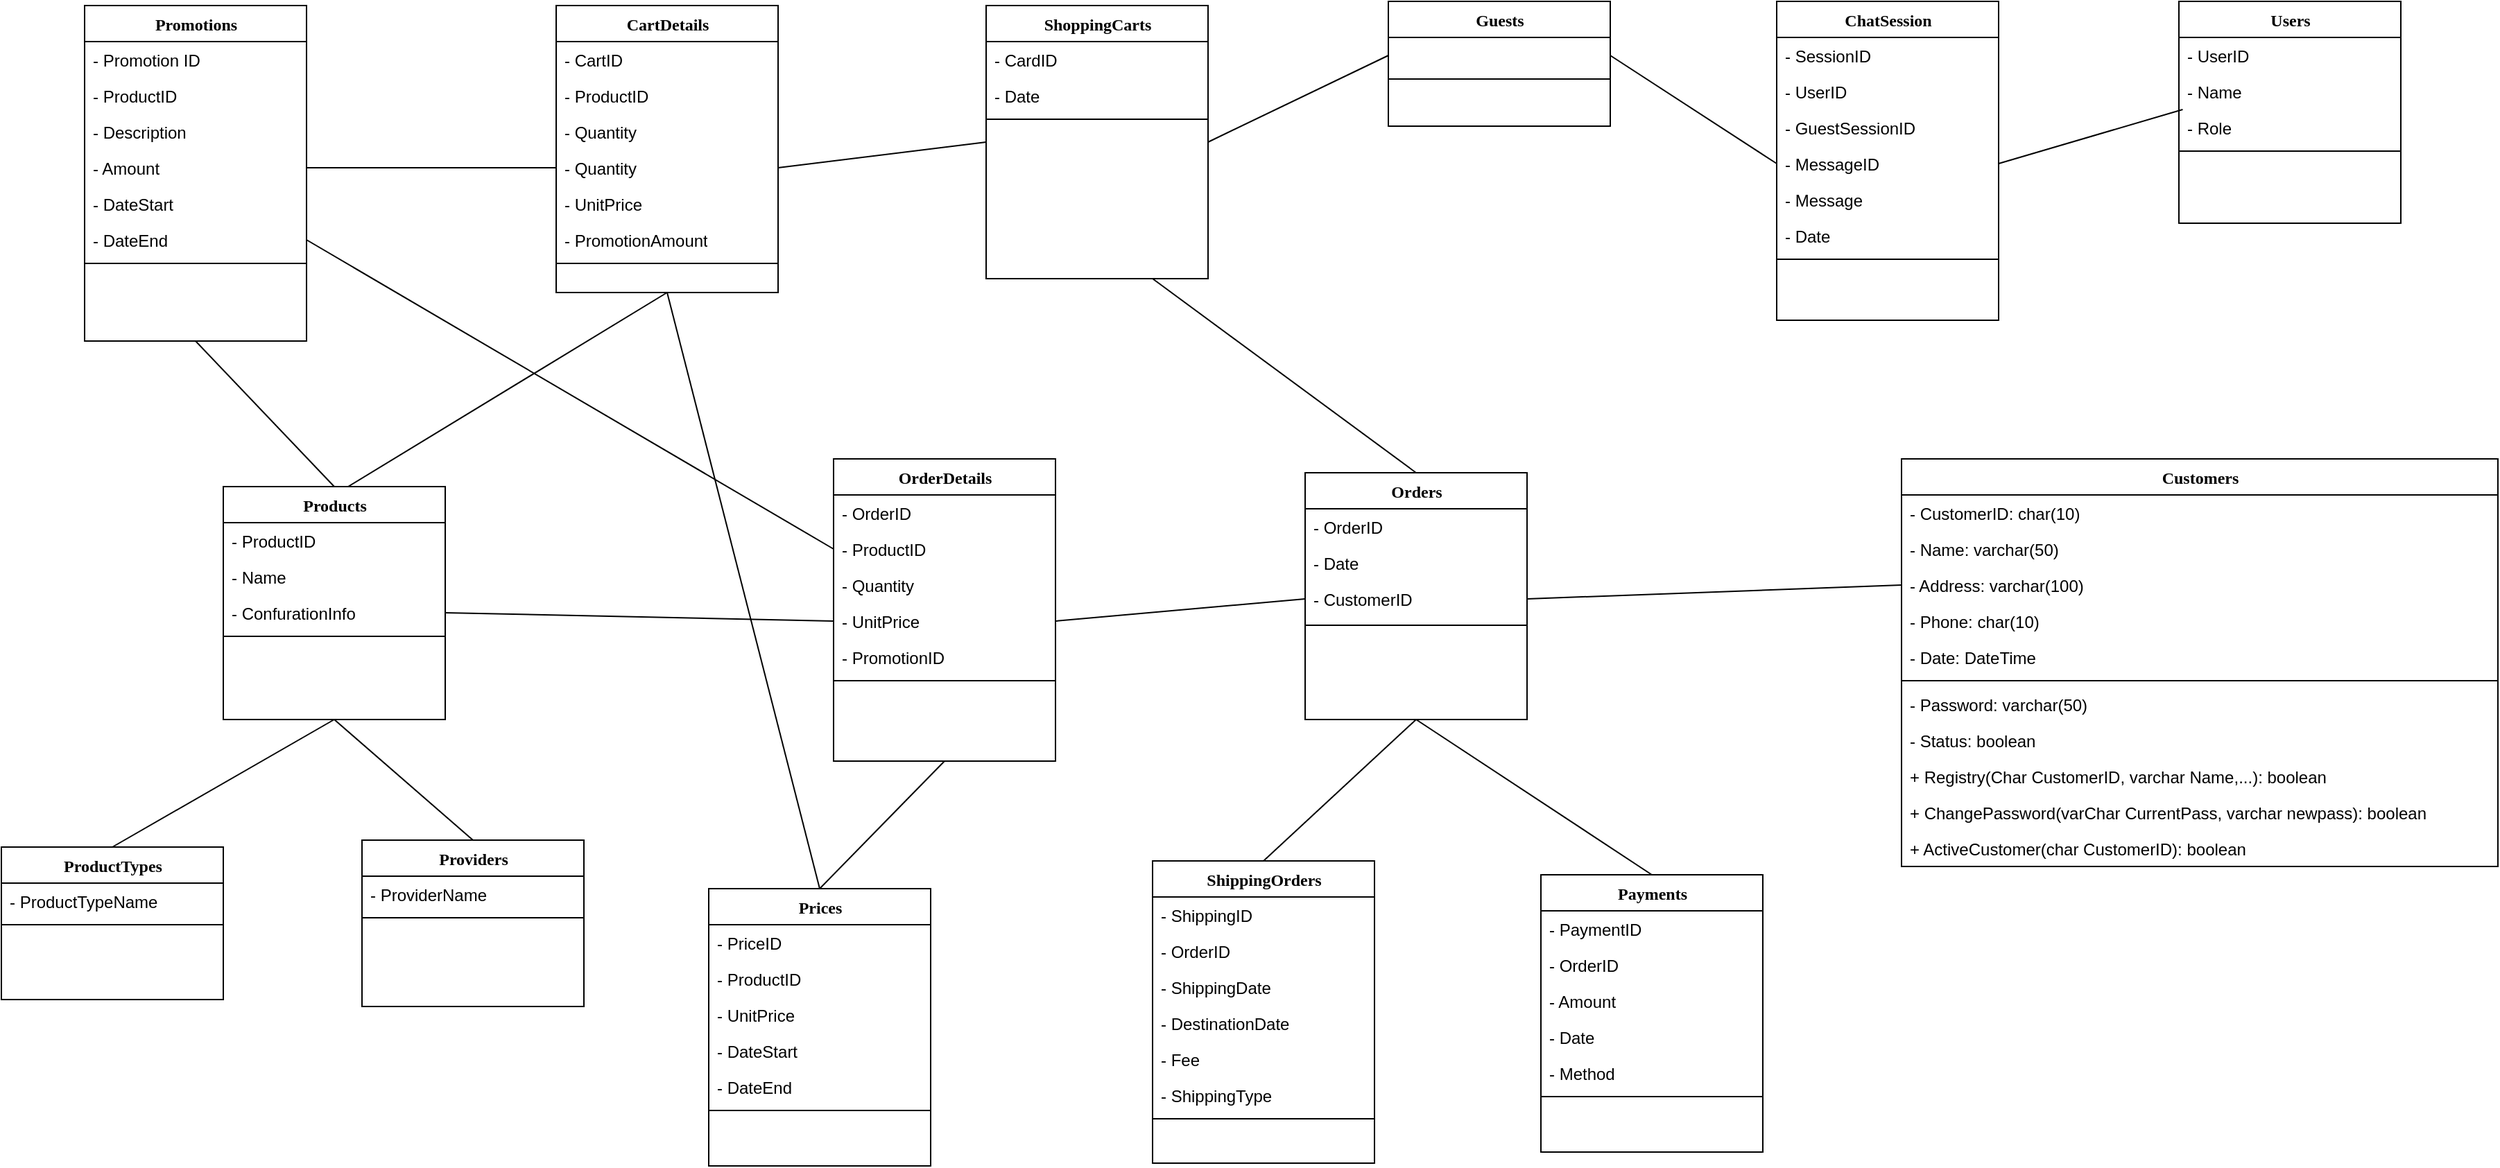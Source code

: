 <mxfile version="15.8.6" type="device"><diagram name="Page-1" id="9f46799a-70d6-7492-0946-bef42562c5a5"><mxGraphModel dx="2595" dy="1218" grid="1" gridSize="10" guides="1" tooltips="1" connect="1" arrows="1" fold="1" page="1" pageScale="1" pageWidth="1100" pageHeight="850" background="none" math="0" shadow="0"><root><mxCell id="0"/><mxCell id="1" parent="0"/><mxCell id="GFkQcQq0SU6Ks2hT2PwJ-66" style="edgeStyle=none;rounded=0;orthogonalLoop=1;jettySize=auto;html=1;exitX=0.5;exitY=1;exitDx=0;exitDy=0;entryX=0.5;entryY=0;entryDx=0;entryDy=0;endArrow=none;endFill=0;" edge="1" parent="1" source="78961159f06e98e8-17" target="78961159f06e98e8-56"><mxGeometry relative="1" as="geometry"/></mxCell><mxCell id="78961159f06e98e8-17" value="Promotions" style="swimlane;html=1;fontStyle=1;align=center;verticalAlign=top;childLayout=stackLayout;horizontal=1;startSize=26;horizontalStack=0;resizeParent=1;resizeLast=0;collapsible=1;marginBottom=0;swimlaneFillColor=#ffffff;rounded=0;shadow=0;comic=0;labelBackgroundColor=none;strokeWidth=1;fillColor=none;fontFamily=Verdana;fontSize=12" parent="1" vertex="1"><mxGeometry x="260" y="3" width="160" height="242" as="geometry"/></mxCell><mxCell id="78961159f06e98e8-21" value="- Promotion ID" style="text;html=1;strokeColor=none;fillColor=none;align=left;verticalAlign=top;spacingLeft=4;spacingRight=4;whiteSpace=wrap;overflow=hidden;rotatable=0;points=[[0,0.5],[1,0.5]];portConstraint=eastwest;" parent="78961159f06e98e8-17" vertex="1"><mxGeometry y="26" width="160" height="26" as="geometry"/></mxCell><mxCell id="78961159f06e98e8-23" value="- ProductID" style="text;html=1;strokeColor=none;fillColor=none;align=left;verticalAlign=top;spacingLeft=4;spacingRight=4;whiteSpace=wrap;overflow=hidden;rotatable=0;points=[[0,0.5],[1,0.5]];portConstraint=eastwest;" parent="78961159f06e98e8-17" vertex="1"><mxGeometry y="52" width="160" height="26" as="geometry"/></mxCell><mxCell id="78961159f06e98e8-25" value="- Description" style="text;html=1;strokeColor=none;fillColor=none;align=left;verticalAlign=top;spacingLeft=4;spacingRight=4;whiteSpace=wrap;overflow=hidden;rotatable=0;points=[[0,0.5],[1,0.5]];portConstraint=eastwest;" parent="78961159f06e98e8-17" vertex="1"><mxGeometry y="78" width="160" height="26" as="geometry"/></mxCell><mxCell id="78961159f06e98e8-26" value="- Amount" style="text;html=1;strokeColor=none;fillColor=none;align=left;verticalAlign=top;spacingLeft=4;spacingRight=4;whiteSpace=wrap;overflow=hidden;rotatable=0;points=[[0,0.5],[1,0.5]];portConstraint=eastwest;" parent="78961159f06e98e8-17" vertex="1"><mxGeometry y="104" width="160" height="26" as="geometry"/></mxCell><mxCell id="78961159f06e98e8-24" value="- DateStart" style="text;html=1;strokeColor=none;fillColor=none;align=left;verticalAlign=top;spacingLeft=4;spacingRight=4;whiteSpace=wrap;overflow=hidden;rotatable=0;points=[[0,0.5],[1,0.5]];portConstraint=eastwest;" parent="78961159f06e98e8-17" vertex="1"><mxGeometry y="130" width="160" height="26" as="geometry"/></mxCell><mxCell id="GFkQcQq0SU6Ks2hT2PwJ-1" value="- DateEnd" style="text;html=1;strokeColor=none;fillColor=none;align=left;verticalAlign=top;spacingLeft=4;spacingRight=4;whiteSpace=wrap;overflow=hidden;rotatable=0;points=[[0,0.5],[1,0.5]];portConstraint=eastwest;" vertex="1" parent="78961159f06e98e8-17"><mxGeometry y="156" width="160" height="26" as="geometry"/></mxCell><mxCell id="78961159f06e98e8-19" value="" style="line;html=1;strokeWidth=1;fillColor=none;align=left;verticalAlign=middle;spacingTop=-1;spacingLeft=3;spacingRight=3;rotatable=0;labelPosition=right;points=[];portConstraint=eastwest;" parent="78961159f06e98e8-17" vertex="1"><mxGeometry y="182" width="160" height="8" as="geometry"/></mxCell><mxCell id="GFkQcQq0SU6Ks2hT2PwJ-67" style="edgeStyle=none;rounded=0;orthogonalLoop=1;jettySize=auto;html=1;exitX=0.5;exitY=1;exitDx=0;exitDy=0;endArrow=none;endFill=0;" edge="1" parent="1" source="78961159f06e98e8-30"><mxGeometry relative="1" as="geometry"><mxPoint x="450" y="350" as="targetPoint"/></mxGeometry></mxCell><mxCell id="GFkQcQq0SU6Ks2hT2PwJ-76" style="edgeStyle=none;rounded=0;orthogonalLoop=1;jettySize=auto;html=1;exitX=0.5;exitY=1;exitDx=0;exitDy=0;endArrow=none;endFill=0;" edge="1" parent="1" source="78961159f06e98e8-30"><mxGeometry relative="1" as="geometry"><mxPoint x="790" y="640" as="targetPoint"/></mxGeometry></mxCell><mxCell id="78961159f06e98e8-30" value="CartDetails" style="swimlane;html=1;fontStyle=1;align=center;verticalAlign=top;childLayout=stackLayout;horizontal=1;startSize=26;horizontalStack=0;resizeParent=1;resizeLast=0;collapsible=1;marginBottom=0;swimlaneFillColor=#ffffff;rounded=0;shadow=0;comic=0;labelBackgroundColor=none;strokeWidth=1;fillColor=none;fontFamily=Verdana;fontSize=12" parent="1" vertex="1"><mxGeometry x="600" y="3" width="160" height="207" as="geometry"><mxRectangle x="430" y="83" width="100" height="26" as="alternateBounds"/></mxGeometry></mxCell><mxCell id="78961159f06e98e8-31" value="- CartID" style="text;html=1;strokeColor=none;fillColor=none;align=left;verticalAlign=top;spacingLeft=4;spacingRight=4;whiteSpace=wrap;overflow=hidden;rotatable=0;points=[[0,0.5],[1,0.5]];portConstraint=eastwest;" parent="78961159f06e98e8-30" vertex="1"><mxGeometry y="26" width="160" height="26" as="geometry"/></mxCell><mxCell id="78961159f06e98e8-32" value="- ProductID" style="text;html=1;strokeColor=none;fillColor=none;align=left;verticalAlign=top;spacingLeft=4;spacingRight=4;whiteSpace=wrap;overflow=hidden;rotatable=0;points=[[0,0.5],[1,0.5]];portConstraint=eastwest;" parent="78961159f06e98e8-30" vertex="1"><mxGeometry y="52" width="160" height="26" as="geometry"/></mxCell><mxCell id="78961159f06e98e8-33" value="- Quantity" style="text;html=1;strokeColor=none;fillColor=none;align=left;verticalAlign=top;spacingLeft=4;spacingRight=4;whiteSpace=wrap;overflow=hidden;rotatable=0;points=[[0,0.5],[1,0.5]];portConstraint=eastwest;" parent="78961159f06e98e8-30" vertex="1"><mxGeometry y="78" width="160" height="26" as="geometry"/></mxCell><mxCell id="GFkQcQq0SU6Ks2hT2PwJ-58" value="- Quantity" style="text;html=1;strokeColor=none;fillColor=none;align=left;verticalAlign=top;spacingLeft=4;spacingRight=4;whiteSpace=wrap;overflow=hidden;rotatable=0;points=[[0,0.5],[1,0.5]];portConstraint=eastwest;" vertex="1" parent="78961159f06e98e8-30"><mxGeometry y="104" width="160" height="26" as="geometry"/></mxCell><mxCell id="78961159f06e98e8-34" value="- UnitPrice" style="text;html=1;strokeColor=none;fillColor=none;align=left;verticalAlign=top;spacingLeft=4;spacingRight=4;whiteSpace=wrap;overflow=hidden;rotatable=0;points=[[0,0.5],[1,0.5]];portConstraint=eastwest;" parent="78961159f06e98e8-30" vertex="1"><mxGeometry y="130" width="160" height="26" as="geometry"/></mxCell><mxCell id="78961159f06e98e8-36" value="- PromotionAmount" style="text;html=1;strokeColor=none;fillColor=none;align=left;verticalAlign=top;spacingLeft=4;spacingRight=4;whiteSpace=wrap;overflow=hidden;rotatable=0;points=[[0,0.5],[1,0.5]];portConstraint=eastwest;" parent="78961159f06e98e8-30" vertex="1"><mxGeometry y="156" width="160" height="26" as="geometry"/></mxCell><mxCell id="78961159f06e98e8-38" value="" style="line;html=1;strokeWidth=1;fillColor=none;align=left;verticalAlign=middle;spacingTop=-1;spacingLeft=3;spacingRight=3;rotatable=0;labelPosition=right;points=[];portConstraint=eastwest;" parent="78961159f06e98e8-30" vertex="1"><mxGeometry y="182" width="160" height="8" as="geometry"/></mxCell><mxCell id="GFkQcQq0SU6Ks2hT2PwJ-63" style="edgeStyle=none;rounded=0;orthogonalLoop=1;jettySize=auto;html=1;exitX=1;exitY=0.5;exitDx=0;exitDy=0;entryX=0;entryY=0.5;entryDx=0;entryDy=0;endArrow=none;endFill=0;" edge="1" parent="1" source="78961159f06e98e8-43" target="GFkQcQq0SU6Ks2hT2PwJ-3"><mxGeometry relative="1" as="geometry"/></mxCell><mxCell id="GFkQcQq0SU6Ks2hT2PwJ-78" style="edgeStyle=none;rounded=0;orthogonalLoop=1;jettySize=auto;html=1;exitX=0.75;exitY=1;exitDx=0;exitDy=0;entryX=0.5;entryY=0;entryDx=0;entryDy=0;endArrow=none;endFill=0;" edge="1" parent="1" source="78961159f06e98e8-43" target="78961159f06e98e8-82"><mxGeometry relative="1" as="geometry"/></mxCell><mxCell id="78961159f06e98e8-43" value="ShoppingCarts" style="swimlane;html=1;fontStyle=1;align=center;verticalAlign=top;childLayout=stackLayout;horizontal=1;startSize=26;horizontalStack=0;resizeParent=1;resizeLast=0;collapsible=1;marginBottom=0;swimlaneFillColor=#ffffff;rounded=0;shadow=0;comic=0;labelBackgroundColor=none;strokeWidth=1;fillColor=none;fontFamily=Verdana;fontSize=12" parent="1" vertex="1"><mxGeometry x="910" y="3" width="160" height="197" as="geometry"/></mxCell><mxCell id="78961159f06e98e8-44" value="- CardID" style="text;html=1;strokeColor=none;fillColor=none;align=left;verticalAlign=top;spacingLeft=4;spacingRight=4;whiteSpace=wrap;overflow=hidden;rotatable=0;points=[[0,0.5],[1,0.5]];portConstraint=eastwest;" parent="78961159f06e98e8-43" vertex="1"><mxGeometry y="26" width="160" height="26" as="geometry"/></mxCell><mxCell id="78961159f06e98e8-45" value="- Date" style="text;html=1;strokeColor=none;fillColor=none;align=left;verticalAlign=top;spacingLeft=4;spacingRight=4;whiteSpace=wrap;overflow=hidden;rotatable=0;points=[[0,0.5],[1,0.5]];portConstraint=eastwest;" parent="78961159f06e98e8-43" vertex="1"><mxGeometry y="52" width="160" height="26" as="geometry"/></mxCell><mxCell id="78961159f06e98e8-51" value="" style="line;html=1;strokeWidth=1;fillColor=none;align=left;verticalAlign=middle;spacingTop=-1;spacingLeft=3;spacingRight=3;rotatable=0;labelPosition=right;points=[];portConstraint=eastwest;" parent="78961159f06e98e8-43" vertex="1"><mxGeometry y="78" width="160" height="8" as="geometry"/></mxCell><mxCell id="GFkQcQq0SU6Ks2hT2PwJ-68" style="edgeStyle=none;rounded=0;orthogonalLoop=1;jettySize=auto;html=1;exitX=0.5;exitY=1;exitDx=0;exitDy=0;entryX=0.5;entryY=0;entryDx=0;entryDy=0;endArrow=none;endFill=0;" edge="1" parent="1" source="78961159f06e98e8-56" target="GFkQcQq0SU6Ks2hT2PwJ-31"><mxGeometry relative="1" as="geometry"/></mxCell><mxCell id="GFkQcQq0SU6Ks2hT2PwJ-69" style="edgeStyle=none;rounded=0;orthogonalLoop=1;jettySize=auto;html=1;exitX=0.5;exitY=1;exitDx=0;exitDy=0;entryX=0.5;entryY=0;entryDx=0;entryDy=0;endArrow=none;endFill=0;" edge="1" parent="1" source="78961159f06e98e8-56" target="GFkQcQq0SU6Ks2hT2PwJ-26"><mxGeometry relative="1" as="geometry"/></mxCell><mxCell id="78961159f06e98e8-56" value="Products" style="swimlane;html=1;fontStyle=1;align=center;verticalAlign=top;childLayout=stackLayout;horizontal=1;startSize=26;horizontalStack=0;resizeParent=1;resizeLast=0;collapsible=1;marginBottom=0;swimlaneFillColor=#ffffff;rounded=0;shadow=0;comic=0;labelBackgroundColor=none;strokeWidth=1;fillColor=none;fontFamily=Verdana;fontSize=12" parent="1" vertex="1"><mxGeometry x="360" y="350" width="160" height="168" as="geometry"/></mxCell><mxCell id="78961159f06e98e8-57" value="- ProductID" style="text;html=1;strokeColor=none;fillColor=none;align=left;verticalAlign=top;spacingLeft=4;spacingRight=4;whiteSpace=wrap;overflow=hidden;rotatable=0;points=[[0,0.5],[1,0.5]];portConstraint=eastwest;" parent="78961159f06e98e8-56" vertex="1"><mxGeometry y="26" width="160" height="26" as="geometry"/></mxCell><mxCell id="78961159f06e98e8-58" value="- Name" style="text;html=1;strokeColor=none;fillColor=none;align=left;verticalAlign=top;spacingLeft=4;spacingRight=4;whiteSpace=wrap;overflow=hidden;rotatable=0;points=[[0,0.5],[1,0.5]];portConstraint=eastwest;" parent="78961159f06e98e8-56" vertex="1"><mxGeometry y="52" width="160" height="26" as="geometry"/></mxCell><mxCell id="78961159f06e98e8-59" value="- ConfurationInfo" style="text;html=1;strokeColor=none;fillColor=none;align=left;verticalAlign=top;spacingLeft=4;spacingRight=4;whiteSpace=wrap;overflow=hidden;rotatable=0;points=[[0,0.5],[1,0.5]];portConstraint=eastwest;" parent="78961159f06e98e8-56" vertex="1"><mxGeometry y="78" width="160" height="26" as="geometry"/></mxCell><mxCell id="78961159f06e98e8-64" value="" style="line;html=1;strokeWidth=1;fillColor=none;align=left;verticalAlign=middle;spacingTop=-1;spacingLeft=3;spacingRight=3;rotatable=0;labelPosition=right;points=[];portConstraint=eastwest;" parent="78961159f06e98e8-56" vertex="1"><mxGeometry y="104" width="160" height="8" as="geometry"/></mxCell><mxCell id="GFkQcQq0SU6Ks2hT2PwJ-75" style="edgeStyle=none;rounded=0;orthogonalLoop=1;jettySize=auto;html=1;exitX=0.5;exitY=1;exitDx=0;exitDy=0;entryX=0.5;entryY=0;entryDx=0;entryDy=0;endArrow=none;endFill=0;" edge="1" parent="1" source="78961159f06e98e8-69" target="GFkQcQq0SU6Ks2hT2PwJ-36"><mxGeometry relative="1" as="geometry"/></mxCell><mxCell id="78961159f06e98e8-69" value="OrderDetails" style="swimlane;html=1;fontStyle=1;align=center;verticalAlign=top;childLayout=stackLayout;horizontal=1;startSize=26;horizontalStack=0;resizeParent=1;resizeLast=0;collapsible=1;marginBottom=0;swimlaneFillColor=#ffffff;rounded=0;shadow=0;comic=0;labelBackgroundColor=none;strokeWidth=1;fillColor=none;fontFamily=Verdana;fontSize=12" parent="1" vertex="1"><mxGeometry x="800" y="330" width="160" height="218" as="geometry"/></mxCell><mxCell id="78961159f06e98e8-70" value="- OrderID" style="text;html=1;strokeColor=none;fillColor=none;align=left;verticalAlign=top;spacingLeft=4;spacingRight=4;whiteSpace=wrap;overflow=hidden;rotatable=0;points=[[0,0.5],[1,0.5]];portConstraint=eastwest;" parent="78961159f06e98e8-69" vertex="1"><mxGeometry y="26" width="160" height="26" as="geometry"/></mxCell><mxCell id="78961159f06e98e8-71" value="- ProductID" style="text;html=1;strokeColor=none;fillColor=none;align=left;verticalAlign=top;spacingLeft=4;spacingRight=4;whiteSpace=wrap;overflow=hidden;rotatable=0;points=[[0,0.5],[1,0.5]];portConstraint=eastwest;" parent="78961159f06e98e8-69" vertex="1"><mxGeometry y="52" width="160" height="26" as="geometry"/></mxCell><mxCell id="78961159f06e98e8-72" value="- Quantity" style="text;html=1;strokeColor=none;fillColor=none;align=left;verticalAlign=top;spacingLeft=4;spacingRight=4;whiteSpace=wrap;overflow=hidden;rotatable=0;points=[[0,0.5],[1,0.5]];portConstraint=eastwest;" parent="78961159f06e98e8-69" vertex="1"><mxGeometry y="78" width="160" height="26" as="geometry"/></mxCell><mxCell id="78961159f06e98e8-74" value="- UnitPrice" style="text;html=1;strokeColor=none;fillColor=none;align=left;verticalAlign=top;spacingLeft=4;spacingRight=4;whiteSpace=wrap;overflow=hidden;rotatable=0;points=[[0,0.5],[1,0.5]];portConstraint=eastwest;" parent="78961159f06e98e8-69" vertex="1"><mxGeometry y="104" width="160" height="26" as="geometry"/></mxCell><mxCell id="78961159f06e98e8-75" value="- PromotionID" style="text;html=1;strokeColor=none;fillColor=none;align=left;verticalAlign=top;spacingLeft=4;spacingRight=4;whiteSpace=wrap;overflow=hidden;rotatable=0;points=[[0,0.5],[1,0.5]];portConstraint=eastwest;" parent="78961159f06e98e8-69" vertex="1"><mxGeometry y="130" width="160" height="26" as="geometry"/></mxCell><mxCell id="78961159f06e98e8-77" value="" style="line;html=1;strokeWidth=1;fillColor=none;align=left;verticalAlign=middle;spacingTop=-1;spacingLeft=3;spacingRight=3;rotatable=0;labelPosition=right;points=[];portConstraint=eastwest;" parent="78961159f06e98e8-69" vertex="1"><mxGeometry y="156" width="160" height="8" as="geometry"/></mxCell><mxCell id="GFkQcQq0SU6Ks2hT2PwJ-73" style="edgeStyle=none;rounded=0;orthogonalLoop=1;jettySize=auto;html=1;exitX=0.5;exitY=1;exitDx=0;exitDy=0;entryX=0.5;entryY=0;entryDx=0;entryDy=0;endArrow=none;endFill=0;" edge="1" parent="1" source="78961159f06e98e8-82" target="GFkQcQq0SU6Ks2hT2PwJ-43"><mxGeometry relative="1" as="geometry"/></mxCell><mxCell id="GFkQcQq0SU6Ks2hT2PwJ-74" style="edgeStyle=none;rounded=0;orthogonalLoop=1;jettySize=auto;html=1;exitX=0.5;exitY=1;exitDx=0;exitDy=0;entryX=0.5;entryY=0;entryDx=0;entryDy=0;endArrow=none;endFill=0;" edge="1" parent="1" source="78961159f06e98e8-82" target="GFkQcQq0SU6Ks2hT2PwJ-50"><mxGeometry relative="1" as="geometry"/></mxCell><mxCell id="78961159f06e98e8-82" value="Orders" style="swimlane;html=1;fontStyle=1;align=center;verticalAlign=top;childLayout=stackLayout;horizontal=1;startSize=26;horizontalStack=0;resizeParent=1;resizeLast=0;collapsible=1;marginBottom=0;swimlaneFillColor=#ffffff;rounded=0;shadow=0;comic=0;labelBackgroundColor=none;strokeWidth=1;fillColor=none;fontFamily=Verdana;fontSize=12" parent="1" vertex="1"><mxGeometry x="1140" y="340" width="160" height="178" as="geometry"/></mxCell><mxCell id="78961159f06e98e8-83" value="- OrderID" style="text;html=1;strokeColor=none;fillColor=none;align=left;verticalAlign=top;spacingLeft=4;spacingRight=4;whiteSpace=wrap;overflow=hidden;rotatable=0;points=[[0,0.5],[1,0.5]];portConstraint=eastwest;" parent="78961159f06e98e8-82" vertex="1"><mxGeometry y="26" width="160" height="26" as="geometry"/></mxCell><mxCell id="78961159f06e98e8-88" value="- Date" style="text;html=1;strokeColor=none;fillColor=none;align=left;verticalAlign=top;spacingLeft=4;spacingRight=4;whiteSpace=wrap;overflow=hidden;rotatable=0;points=[[0,0.5],[1,0.5]];portConstraint=eastwest;" parent="78961159f06e98e8-82" vertex="1"><mxGeometry y="52" width="160" height="26" as="geometry"/></mxCell><mxCell id="78961159f06e98e8-89" value="- CustomerID" style="text;html=1;strokeColor=none;fillColor=none;align=left;verticalAlign=top;spacingLeft=4;spacingRight=4;whiteSpace=wrap;overflow=hidden;rotatable=0;points=[[0,0.5],[1,0.5]];portConstraint=eastwest;" parent="78961159f06e98e8-82" vertex="1"><mxGeometry y="78" width="160" height="26" as="geometry"/></mxCell><mxCell id="78961159f06e98e8-90" value="" style="line;html=1;strokeWidth=1;fillColor=none;align=left;verticalAlign=middle;spacingTop=-1;spacingLeft=3;spacingRight=3;rotatable=0;labelPosition=right;points=[];portConstraint=eastwest;" parent="78961159f06e98e8-82" vertex="1"><mxGeometry y="104" width="160" height="12" as="geometry"/></mxCell><mxCell id="78961159f06e98e8-95" value="Customers" style="swimlane;html=1;fontStyle=1;align=center;verticalAlign=top;childLayout=stackLayout;horizontal=1;startSize=26;horizontalStack=0;resizeParent=1;resizeLast=0;collapsible=1;marginBottom=0;swimlaneFillColor=#ffffff;rounded=0;shadow=0;comic=0;labelBackgroundColor=none;strokeWidth=1;fillColor=none;fontFamily=Verdana;fontSize=12" parent="1" vertex="1"><mxGeometry x="1570" y="330" width="430" height="294" as="geometry"/></mxCell><mxCell id="78961159f06e98e8-96" value="- CustomerID: char(10)" style="text;html=1;strokeColor=none;fillColor=none;align=left;verticalAlign=top;spacingLeft=4;spacingRight=4;whiteSpace=wrap;overflow=hidden;rotatable=0;points=[[0,0.5],[1,0.5]];portConstraint=eastwest;" parent="78961159f06e98e8-95" vertex="1"><mxGeometry y="26" width="430" height="26" as="geometry"/></mxCell><mxCell id="78961159f06e98e8-97" value="- Name: varchar(50)" style="text;html=1;strokeColor=none;fillColor=none;align=left;verticalAlign=top;spacingLeft=4;spacingRight=4;whiteSpace=wrap;overflow=hidden;rotatable=0;points=[[0,0.5],[1,0.5]];portConstraint=eastwest;" parent="78961159f06e98e8-95" vertex="1"><mxGeometry y="52" width="430" height="26" as="geometry"/></mxCell><mxCell id="78961159f06e98e8-98" value="- Address: varchar(100)" style="text;html=1;strokeColor=none;fillColor=none;align=left;verticalAlign=top;spacingLeft=4;spacingRight=4;whiteSpace=wrap;overflow=hidden;rotatable=0;points=[[0,0.5],[1,0.5]];portConstraint=eastwest;" parent="78961159f06e98e8-95" vertex="1"><mxGeometry y="78" width="430" height="26" as="geometry"/></mxCell><mxCell id="78961159f06e98e8-102" value="- Phone: char(10)" style="text;html=1;strokeColor=none;fillColor=none;align=left;verticalAlign=top;spacingLeft=4;spacingRight=4;whiteSpace=wrap;overflow=hidden;rotatable=0;points=[[0,0.5],[1,0.5]];portConstraint=eastwest;" parent="78961159f06e98e8-95" vertex="1"><mxGeometry y="104" width="430" height="26" as="geometry"/></mxCell><mxCell id="GFkQcQq0SU6Ks2hT2PwJ-25" value="- Date: DateTime" style="text;html=1;strokeColor=none;fillColor=none;align=left;verticalAlign=top;spacingLeft=4;spacingRight=4;whiteSpace=wrap;overflow=hidden;rotatable=0;points=[[0,0.5],[1,0.5]];portConstraint=eastwest;" vertex="1" parent="78961159f06e98e8-95"><mxGeometry y="130" width="430" height="26" as="geometry"/></mxCell><mxCell id="78961159f06e98e8-103" value="" style="line;html=1;strokeWidth=1;fillColor=none;align=left;verticalAlign=middle;spacingTop=-1;spacingLeft=3;spacingRight=3;rotatable=0;labelPosition=right;points=[];portConstraint=eastwest;" parent="78961159f06e98e8-95" vertex="1"><mxGeometry y="156" width="430" height="8" as="geometry"/></mxCell><mxCell id="GFkQcQq0SU6Ks2hT2PwJ-82" value="- Password: varchar(50)" style="text;html=1;strokeColor=none;fillColor=none;align=left;verticalAlign=top;spacingLeft=4;spacingRight=4;whiteSpace=wrap;overflow=hidden;rotatable=0;points=[[0,0.5],[1,0.5]];portConstraint=eastwest;" vertex="1" parent="78961159f06e98e8-95"><mxGeometry y="164" width="430" height="26" as="geometry"/></mxCell><mxCell id="GFkQcQq0SU6Ks2hT2PwJ-83" value="- Status: boolean" style="text;html=1;strokeColor=none;fillColor=none;align=left;verticalAlign=top;spacingLeft=4;spacingRight=4;whiteSpace=wrap;overflow=hidden;rotatable=0;points=[[0,0.5],[1,0.5]];portConstraint=eastwest;" vertex="1" parent="78961159f06e98e8-95"><mxGeometry y="190" width="430" height="26" as="geometry"/></mxCell><mxCell id="GFkQcQq0SU6Ks2hT2PwJ-79" value="+ Registry(Char CustomerID, varchar Name,...): boolean" style="text;html=1;strokeColor=none;fillColor=none;align=left;verticalAlign=top;spacingLeft=4;spacingRight=4;whiteSpace=wrap;overflow=hidden;rotatable=0;points=[[0,0.5],[1,0.5]];portConstraint=eastwest;" vertex="1" parent="78961159f06e98e8-95"><mxGeometry y="216" width="430" height="26" as="geometry"/></mxCell><mxCell id="GFkQcQq0SU6Ks2hT2PwJ-80" value="+ ChangePassword(varChar CurrentPass, varchar newpass): boolean" style="text;html=1;strokeColor=none;fillColor=none;align=left;verticalAlign=top;spacingLeft=4;spacingRight=4;whiteSpace=wrap;overflow=hidden;rotatable=0;points=[[0,0.5],[1,0.5]];portConstraint=eastwest;" vertex="1" parent="78961159f06e98e8-95"><mxGeometry y="242" width="430" height="26" as="geometry"/></mxCell><mxCell id="GFkQcQq0SU6Ks2hT2PwJ-81" value="+ ActiveCustomer(char CustomerID): boolean" style="text;html=1;strokeColor=none;fillColor=none;align=left;verticalAlign=top;spacingLeft=4;spacingRight=4;whiteSpace=wrap;overflow=hidden;rotatable=0;points=[[0,0.5],[1,0.5]];portConstraint=eastwest;" vertex="1" parent="78961159f06e98e8-95"><mxGeometry y="268" width="430" height="26" as="geometry"/></mxCell><mxCell id="GFkQcQq0SU6Ks2hT2PwJ-2" value="Guests" style="swimlane;html=1;fontStyle=1;align=center;verticalAlign=top;childLayout=stackLayout;horizontal=1;startSize=26;horizontalStack=0;resizeParent=1;resizeLast=0;collapsible=1;marginBottom=0;swimlaneFillColor=#ffffff;rounded=0;shadow=0;comic=0;labelBackgroundColor=none;strokeWidth=1;fillColor=none;fontFamily=Verdana;fontSize=12" vertex="1" parent="1"><mxGeometry x="1200" width="160" height="90" as="geometry"/></mxCell><mxCell id="GFkQcQq0SU6Ks2hT2PwJ-3" value="&amp;nbsp;&amp;nbsp;" style="text;html=1;strokeColor=none;fillColor=none;align=left;verticalAlign=top;spacingLeft=4;spacingRight=4;whiteSpace=wrap;overflow=hidden;rotatable=0;points=[[0,0.5],[1,0.5]];portConstraint=eastwest;" vertex="1" parent="GFkQcQq0SU6Ks2hT2PwJ-2"><mxGeometry y="26" width="160" height="26" as="geometry"/></mxCell><mxCell id="GFkQcQq0SU6Ks2hT2PwJ-5" value="" style="line;html=1;strokeWidth=1;fillColor=none;align=left;verticalAlign=middle;spacingTop=-1;spacingLeft=3;spacingRight=3;rotatable=0;labelPosition=right;points=[];portConstraint=eastwest;" vertex="1" parent="GFkQcQq0SU6Ks2hT2PwJ-2"><mxGeometry y="52" width="160" height="8" as="geometry"/></mxCell><mxCell id="GFkQcQq0SU6Ks2hT2PwJ-6" value="ChatSession" style="swimlane;html=1;fontStyle=1;align=center;verticalAlign=top;childLayout=stackLayout;horizontal=1;startSize=26;horizontalStack=0;resizeParent=1;resizeLast=0;collapsible=1;marginBottom=0;swimlaneFillColor=#ffffff;rounded=0;shadow=0;comic=0;labelBackgroundColor=none;strokeWidth=1;fillColor=none;fontFamily=Verdana;fontSize=12" vertex="1" parent="1"><mxGeometry x="1480" width="160" height="230" as="geometry"/></mxCell><mxCell id="GFkQcQq0SU6Ks2hT2PwJ-7" value="- SessionID" style="text;html=1;strokeColor=none;fillColor=none;align=left;verticalAlign=top;spacingLeft=4;spacingRight=4;whiteSpace=wrap;overflow=hidden;rotatable=0;points=[[0,0.5],[1,0.5]];portConstraint=eastwest;" vertex="1" parent="GFkQcQq0SU6Ks2hT2PwJ-6"><mxGeometry y="26" width="160" height="26" as="geometry"/></mxCell><mxCell id="GFkQcQq0SU6Ks2hT2PwJ-8" value="- UserID" style="text;html=1;strokeColor=none;fillColor=none;align=left;verticalAlign=top;spacingLeft=4;spacingRight=4;whiteSpace=wrap;overflow=hidden;rotatable=0;points=[[0,0.5],[1,0.5]];portConstraint=eastwest;" vertex="1" parent="GFkQcQq0SU6Ks2hT2PwJ-6"><mxGeometry y="52" width="160" height="26" as="geometry"/></mxCell><mxCell id="GFkQcQq0SU6Ks2hT2PwJ-9" value="- GuestSessionID" style="text;html=1;strokeColor=none;fillColor=none;align=left;verticalAlign=top;spacingLeft=4;spacingRight=4;whiteSpace=wrap;overflow=hidden;rotatable=0;points=[[0,0.5],[1,0.5]];portConstraint=eastwest;" vertex="1" parent="GFkQcQq0SU6Ks2hT2PwJ-6"><mxGeometry y="78" width="160" height="26" as="geometry"/></mxCell><mxCell id="GFkQcQq0SU6Ks2hT2PwJ-10" value="- MessageID" style="text;html=1;strokeColor=none;fillColor=none;align=left;verticalAlign=top;spacingLeft=4;spacingRight=4;whiteSpace=wrap;overflow=hidden;rotatable=0;points=[[0,0.5],[1,0.5]];portConstraint=eastwest;" vertex="1" parent="GFkQcQq0SU6Ks2hT2PwJ-6"><mxGeometry y="104" width="160" height="26" as="geometry"/></mxCell><mxCell id="GFkQcQq0SU6Ks2hT2PwJ-11" value="- Message" style="text;html=1;strokeColor=none;fillColor=none;align=left;verticalAlign=top;spacingLeft=4;spacingRight=4;whiteSpace=wrap;overflow=hidden;rotatable=0;points=[[0,0.5],[1,0.5]];portConstraint=eastwest;" vertex="1" parent="GFkQcQq0SU6Ks2hT2PwJ-6"><mxGeometry y="130" width="160" height="26" as="geometry"/></mxCell><mxCell id="GFkQcQq0SU6Ks2hT2PwJ-12" value="- Date" style="text;html=1;strokeColor=none;fillColor=none;align=left;verticalAlign=top;spacingLeft=4;spacingRight=4;whiteSpace=wrap;overflow=hidden;rotatable=0;points=[[0,0.5],[1,0.5]];portConstraint=eastwest;" vertex="1" parent="GFkQcQq0SU6Ks2hT2PwJ-6"><mxGeometry y="156" width="160" height="26" as="geometry"/></mxCell><mxCell id="GFkQcQq0SU6Ks2hT2PwJ-14" value="" style="line;html=1;strokeWidth=1;fillColor=none;align=left;verticalAlign=middle;spacingTop=-1;spacingLeft=3;spacingRight=3;rotatable=0;labelPosition=right;points=[];portConstraint=eastwest;" vertex="1" parent="GFkQcQq0SU6Ks2hT2PwJ-6"><mxGeometry y="182" width="160" height="8" as="geometry"/></mxCell><mxCell id="GFkQcQq0SU6Ks2hT2PwJ-18" value="Users" style="swimlane;html=1;fontStyle=1;align=center;verticalAlign=top;childLayout=stackLayout;horizontal=1;startSize=26;horizontalStack=0;resizeParent=1;resizeLast=0;collapsible=1;marginBottom=0;swimlaneFillColor=#ffffff;rounded=0;shadow=0;comic=0;labelBackgroundColor=none;strokeWidth=1;fillColor=none;fontFamily=Verdana;fontSize=12" vertex="1" parent="1"><mxGeometry x="1770" width="160" height="160" as="geometry"><mxRectangle x="430" y="83" width="100" height="26" as="alternateBounds"/></mxGeometry></mxCell><mxCell id="GFkQcQq0SU6Ks2hT2PwJ-19" value="- UserID" style="text;html=1;strokeColor=none;fillColor=none;align=left;verticalAlign=top;spacingLeft=4;spacingRight=4;whiteSpace=wrap;overflow=hidden;rotatable=0;points=[[0,0.5],[1,0.5]];portConstraint=eastwest;" vertex="1" parent="GFkQcQq0SU6Ks2hT2PwJ-18"><mxGeometry y="26" width="160" height="26" as="geometry"/></mxCell><mxCell id="GFkQcQq0SU6Ks2hT2PwJ-20" value="- Name" style="text;html=1;strokeColor=none;fillColor=none;align=left;verticalAlign=top;spacingLeft=4;spacingRight=4;whiteSpace=wrap;overflow=hidden;rotatable=0;points=[[0,0.5],[1,0.5]];portConstraint=eastwest;" vertex="1" parent="GFkQcQq0SU6Ks2hT2PwJ-18"><mxGeometry y="52" width="160" height="26" as="geometry"/></mxCell><mxCell id="GFkQcQq0SU6Ks2hT2PwJ-21" value="- Role" style="text;html=1;strokeColor=none;fillColor=none;align=left;verticalAlign=top;spacingLeft=4;spacingRight=4;whiteSpace=wrap;overflow=hidden;rotatable=0;points=[[0,0.5],[1,0.5]];portConstraint=eastwest;" vertex="1" parent="GFkQcQq0SU6Ks2hT2PwJ-18"><mxGeometry y="78" width="160" height="26" as="geometry"/></mxCell><mxCell id="GFkQcQq0SU6Ks2hT2PwJ-24" value="" style="line;html=1;strokeWidth=1;fillColor=none;align=left;verticalAlign=middle;spacingTop=-1;spacingLeft=3;spacingRight=3;rotatable=0;labelPosition=right;points=[];portConstraint=eastwest;" vertex="1" parent="GFkQcQq0SU6Ks2hT2PwJ-18"><mxGeometry y="104" width="160" height="8" as="geometry"/></mxCell><mxCell id="GFkQcQq0SU6Ks2hT2PwJ-26" value="Providers" style="swimlane;html=1;fontStyle=1;align=center;verticalAlign=top;childLayout=stackLayout;horizontal=1;startSize=26;horizontalStack=0;resizeParent=1;resizeLast=0;collapsible=1;marginBottom=0;swimlaneFillColor=#ffffff;rounded=0;shadow=0;comic=0;labelBackgroundColor=none;strokeWidth=1;fillColor=none;fontFamily=Verdana;fontSize=12" vertex="1" parent="1"><mxGeometry x="460" y="605" width="160" height="120" as="geometry"/></mxCell><mxCell id="GFkQcQq0SU6Ks2hT2PwJ-27" value="- ProviderName" style="text;html=1;strokeColor=none;fillColor=none;align=left;verticalAlign=top;spacingLeft=4;spacingRight=4;whiteSpace=wrap;overflow=hidden;rotatable=0;points=[[0,0.5],[1,0.5]];portConstraint=eastwest;" vertex="1" parent="GFkQcQq0SU6Ks2hT2PwJ-26"><mxGeometry y="26" width="160" height="26" as="geometry"/></mxCell><mxCell id="GFkQcQq0SU6Ks2hT2PwJ-30" value="" style="line;html=1;strokeWidth=1;fillColor=none;align=left;verticalAlign=middle;spacingTop=-1;spacingLeft=3;spacingRight=3;rotatable=0;labelPosition=right;points=[];portConstraint=eastwest;" vertex="1" parent="GFkQcQq0SU6Ks2hT2PwJ-26"><mxGeometry y="52" width="160" height="8" as="geometry"/></mxCell><mxCell id="GFkQcQq0SU6Ks2hT2PwJ-31" value="ProductTypes" style="swimlane;html=1;fontStyle=1;align=center;verticalAlign=top;childLayout=stackLayout;horizontal=1;startSize=26;horizontalStack=0;resizeParent=1;resizeLast=0;collapsible=1;marginBottom=0;swimlaneFillColor=#ffffff;rounded=0;shadow=0;comic=0;labelBackgroundColor=none;strokeWidth=1;fillColor=none;fontFamily=Verdana;fontSize=12" vertex="1" parent="1"><mxGeometry x="200" y="610" width="160" height="110" as="geometry"/></mxCell><mxCell id="GFkQcQq0SU6Ks2hT2PwJ-32" value="- ProductTypeName" style="text;html=1;strokeColor=none;fillColor=none;align=left;verticalAlign=top;spacingLeft=4;spacingRight=4;whiteSpace=wrap;overflow=hidden;rotatable=0;points=[[0,0.5],[1,0.5]];portConstraint=eastwest;" vertex="1" parent="GFkQcQq0SU6Ks2hT2PwJ-31"><mxGeometry y="26" width="160" height="26" as="geometry"/></mxCell><mxCell id="GFkQcQq0SU6Ks2hT2PwJ-35" value="" style="line;html=1;strokeWidth=1;fillColor=none;align=left;verticalAlign=middle;spacingTop=-1;spacingLeft=3;spacingRight=3;rotatable=0;labelPosition=right;points=[];portConstraint=eastwest;" vertex="1" parent="GFkQcQq0SU6Ks2hT2PwJ-31"><mxGeometry y="52" width="160" height="8" as="geometry"/></mxCell><mxCell id="GFkQcQq0SU6Ks2hT2PwJ-36" value="Prices" style="swimlane;html=1;fontStyle=1;align=center;verticalAlign=top;childLayout=stackLayout;horizontal=1;startSize=26;horizontalStack=0;resizeParent=1;resizeLast=0;collapsible=1;marginBottom=0;swimlaneFillColor=#ffffff;rounded=0;shadow=0;comic=0;labelBackgroundColor=none;strokeWidth=1;fillColor=none;fontFamily=Verdana;fontSize=12" vertex="1" parent="1"><mxGeometry x="710" y="640" width="160" height="200" as="geometry"/></mxCell><mxCell id="GFkQcQq0SU6Ks2hT2PwJ-37" value="- PriceID" style="text;html=1;strokeColor=none;fillColor=none;align=left;verticalAlign=top;spacingLeft=4;spacingRight=4;whiteSpace=wrap;overflow=hidden;rotatable=0;points=[[0,0.5],[1,0.5]];portConstraint=eastwest;" vertex="1" parent="GFkQcQq0SU6Ks2hT2PwJ-36"><mxGeometry y="26" width="160" height="26" as="geometry"/></mxCell><mxCell id="GFkQcQq0SU6Ks2hT2PwJ-38" value="- ProductID" style="text;html=1;strokeColor=none;fillColor=none;align=left;verticalAlign=top;spacingLeft=4;spacingRight=4;whiteSpace=wrap;overflow=hidden;rotatable=0;points=[[0,0.5],[1,0.5]];portConstraint=eastwest;" vertex="1" parent="GFkQcQq0SU6Ks2hT2PwJ-36"><mxGeometry y="52" width="160" height="26" as="geometry"/></mxCell><mxCell id="GFkQcQq0SU6Ks2hT2PwJ-39" value="- UnitPrice" style="text;html=1;strokeColor=none;fillColor=none;align=left;verticalAlign=top;spacingLeft=4;spacingRight=4;whiteSpace=wrap;overflow=hidden;rotatable=0;points=[[0,0.5],[1,0.5]];portConstraint=eastwest;" vertex="1" parent="GFkQcQq0SU6Ks2hT2PwJ-36"><mxGeometry y="78" width="160" height="26" as="geometry"/></mxCell><mxCell id="GFkQcQq0SU6Ks2hT2PwJ-40" value="- DateStart" style="text;html=1;strokeColor=none;fillColor=none;align=left;verticalAlign=top;spacingLeft=4;spacingRight=4;whiteSpace=wrap;overflow=hidden;rotatable=0;points=[[0,0.5],[1,0.5]];portConstraint=eastwest;" vertex="1" parent="GFkQcQq0SU6Ks2hT2PwJ-36"><mxGeometry y="104" width="160" height="26" as="geometry"/></mxCell><mxCell id="GFkQcQq0SU6Ks2hT2PwJ-41" value="- DateEnd" style="text;html=1;strokeColor=none;fillColor=none;align=left;verticalAlign=top;spacingLeft=4;spacingRight=4;whiteSpace=wrap;overflow=hidden;rotatable=0;points=[[0,0.5],[1,0.5]];portConstraint=eastwest;" vertex="1" parent="GFkQcQq0SU6Ks2hT2PwJ-36"><mxGeometry y="130" width="160" height="26" as="geometry"/></mxCell><mxCell id="GFkQcQq0SU6Ks2hT2PwJ-42" value="" style="line;html=1;strokeWidth=1;fillColor=none;align=left;verticalAlign=middle;spacingTop=-1;spacingLeft=3;spacingRight=3;rotatable=0;labelPosition=right;points=[];portConstraint=eastwest;" vertex="1" parent="GFkQcQq0SU6Ks2hT2PwJ-36"><mxGeometry y="156" width="160" height="8" as="geometry"/></mxCell><mxCell id="GFkQcQq0SU6Ks2hT2PwJ-43" value="ShippingOrders" style="swimlane;html=1;fontStyle=1;align=center;verticalAlign=top;childLayout=stackLayout;horizontal=1;startSize=26;horizontalStack=0;resizeParent=1;resizeLast=0;collapsible=1;marginBottom=0;swimlaneFillColor=#ffffff;rounded=0;shadow=0;comic=0;labelBackgroundColor=none;strokeWidth=1;fillColor=none;fontFamily=Verdana;fontSize=12" vertex="1" parent="1"><mxGeometry x="1030" y="620" width="160" height="218" as="geometry"/></mxCell><mxCell id="GFkQcQq0SU6Ks2hT2PwJ-44" value="- ShippingID" style="text;html=1;strokeColor=none;fillColor=none;align=left;verticalAlign=top;spacingLeft=4;spacingRight=4;whiteSpace=wrap;overflow=hidden;rotatable=0;points=[[0,0.5],[1,0.5]];portConstraint=eastwest;" vertex="1" parent="GFkQcQq0SU6Ks2hT2PwJ-43"><mxGeometry y="26" width="160" height="26" as="geometry"/></mxCell><mxCell id="GFkQcQq0SU6Ks2hT2PwJ-45" value="- OrderID" style="text;html=1;strokeColor=none;fillColor=none;align=left;verticalAlign=top;spacingLeft=4;spacingRight=4;whiteSpace=wrap;overflow=hidden;rotatable=0;points=[[0,0.5],[1,0.5]];portConstraint=eastwest;" vertex="1" parent="GFkQcQq0SU6Ks2hT2PwJ-43"><mxGeometry y="52" width="160" height="26" as="geometry"/></mxCell><mxCell id="GFkQcQq0SU6Ks2hT2PwJ-46" value="- ShippingDate" style="text;html=1;strokeColor=none;fillColor=none;align=left;verticalAlign=top;spacingLeft=4;spacingRight=4;whiteSpace=wrap;overflow=hidden;rotatable=0;points=[[0,0.5],[1,0.5]];portConstraint=eastwest;" vertex="1" parent="GFkQcQq0SU6Ks2hT2PwJ-43"><mxGeometry y="78" width="160" height="26" as="geometry"/></mxCell><mxCell id="GFkQcQq0SU6Ks2hT2PwJ-47" value="- DestinationDate" style="text;html=1;strokeColor=none;fillColor=none;align=left;verticalAlign=top;spacingLeft=4;spacingRight=4;whiteSpace=wrap;overflow=hidden;rotatable=0;points=[[0,0.5],[1,0.5]];portConstraint=eastwest;" vertex="1" parent="GFkQcQq0SU6Ks2hT2PwJ-43"><mxGeometry y="104" width="160" height="26" as="geometry"/></mxCell><mxCell id="GFkQcQq0SU6Ks2hT2PwJ-48" value="- Fee" style="text;html=1;strokeColor=none;fillColor=none;align=left;verticalAlign=top;spacingLeft=4;spacingRight=4;whiteSpace=wrap;overflow=hidden;rotatable=0;points=[[0,0.5],[1,0.5]];portConstraint=eastwest;" vertex="1" parent="GFkQcQq0SU6Ks2hT2PwJ-43"><mxGeometry y="130" width="160" height="26" as="geometry"/></mxCell><mxCell id="GFkQcQq0SU6Ks2hT2PwJ-57" value="- ShippingType" style="text;html=1;strokeColor=none;fillColor=none;align=left;verticalAlign=top;spacingLeft=4;spacingRight=4;whiteSpace=wrap;overflow=hidden;rotatable=0;points=[[0,0.5],[1,0.5]];portConstraint=eastwest;" vertex="1" parent="GFkQcQq0SU6Ks2hT2PwJ-43"><mxGeometry y="156" width="160" height="26" as="geometry"/></mxCell><mxCell id="GFkQcQq0SU6Ks2hT2PwJ-49" value="" style="line;html=1;strokeWidth=1;fillColor=none;align=left;verticalAlign=middle;spacingTop=-1;spacingLeft=3;spacingRight=3;rotatable=0;labelPosition=right;points=[];portConstraint=eastwest;" vertex="1" parent="GFkQcQq0SU6Ks2hT2PwJ-43"><mxGeometry y="182" width="160" height="8" as="geometry"/></mxCell><mxCell id="GFkQcQq0SU6Ks2hT2PwJ-50" value="Payments" style="swimlane;html=1;fontStyle=1;align=center;verticalAlign=top;childLayout=stackLayout;horizontal=1;startSize=26;horizontalStack=0;resizeParent=1;resizeLast=0;collapsible=1;marginBottom=0;swimlaneFillColor=#ffffff;rounded=0;shadow=0;comic=0;labelBackgroundColor=none;strokeWidth=1;fillColor=none;fontFamily=Verdana;fontSize=12" vertex="1" parent="1"><mxGeometry x="1310" y="630" width="160" height="200" as="geometry"/></mxCell><mxCell id="GFkQcQq0SU6Ks2hT2PwJ-51" value="- PaymentID" style="text;html=1;strokeColor=none;fillColor=none;align=left;verticalAlign=top;spacingLeft=4;spacingRight=4;whiteSpace=wrap;overflow=hidden;rotatable=0;points=[[0,0.5],[1,0.5]];portConstraint=eastwest;" vertex="1" parent="GFkQcQq0SU6Ks2hT2PwJ-50"><mxGeometry y="26" width="160" height="26" as="geometry"/></mxCell><mxCell id="GFkQcQq0SU6Ks2hT2PwJ-52" value="- OrderID" style="text;html=1;strokeColor=none;fillColor=none;align=left;verticalAlign=top;spacingLeft=4;spacingRight=4;whiteSpace=wrap;overflow=hidden;rotatable=0;points=[[0,0.5],[1,0.5]];portConstraint=eastwest;" vertex="1" parent="GFkQcQq0SU6Ks2hT2PwJ-50"><mxGeometry y="52" width="160" height="26" as="geometry"/></mxCell><mxCell id="GFkQcQq0SU6Ks2hT2PwJ-53" value="- Amount" style="text;html=1;strokeColor=none;fillColor=none;align=left;verticalAlign=top;spacingLeft=4;spacingRight=4;whiteSpace=wrap;overflow=hidden;rotatable=0;points=[[0,0.5],[1,0.5]];portConstraint=eastwest;" vertex="1" parent="GFkQcQq0SU6Ks2hT2PwJ-50"><mxGeometry y="78" width="160" height="26" as="geometry"/></mxCell><mxCell id="GFkQcQq0SU6Ks2hT2PwJ-54" value="- Date" style="text;html=1;strokeColor=none;fillColor=none;align=left;verticalAlign=top;spacingLeft=4;spacingRight=4;whiteSpace=wrap;overflow=hidden;rotatable=0;points=[[0,0.5],[1,0.5]];portConstraint=eastwest;" vertex="1" parent="GFkQcQq0SU6Ks2hT2PwJ-50"><mxGeometry y="104" width="160" height="26" as="geometry"/></mxCell><mxCell id="GFkQcQq0SU6Ks2hT2PwJ-55" value="- Method" style="text;html=1;strokeColor=none;fillColor=none;align=left;verticalAlign=top;spacingLeft=4;spacingRight=4;whiteSpace=wrap;overflow=hidden;rotatable=0;points=[[0,0.5],[1,0.5]];portConstraint=eastwest;" vertex="1" parent="GFkQcQq0SU6Ks2hT2PwJ-50"><mxGeometry y="130" width="160" height="26" as="geometry"/></mxCell><mxCell id="GFkQcQq0SU6Ks2hT2PwJ-56" value="" style="line;html=1;strokeWidth=1;fillColor=none;align=left;verticalAlign=middle;spacingTop=-1;spacingLeft=3;spacingRight=3;rotatable=0;labelPosition=right;points=[];portConstraint=eastwest;" vertex="1" parent="GFkQcQq0SU6Ks2hT2PwJ-50"><mxGeometry y="156" width="160" height="8" as="geometry"/></mxCell><mxCell id="GFkQcQq0SU6Ks2hT2PwJ-60" style="rounded=0;orthogonalLoop=1;jettySize=auto;html=1;exitX=1;exitY=0.5;exitDx=0;exitDy=0;entryX=0;entryY=0.5;entryDx=0;entryDy=0;strokeColor=none;" edge="1" parent="1" source="78961159f06e98e8-26" target="GFkQcQq0SU6Ks2hT2PwJ-58"><mxGeometry relative="1" as="geometry"/></mxCell><mxCell id="GFkQcQq0SU6Ks2hT2PwJ-61" style="edgeStyle=none;rounded=0;orthogonalLoop=1;jettySize=auto;html=1;exitX=1;exitY=0.5;exitDx=0;exitDy=0;entryX=0;entryY=0.5;entryDx=0;entryDy=0;endArrow=none;endFill=0;" edge="1" parent="1" source="78961159f06e98e8-26" target="GFkQcQq0SU6Ks2hT2PwJ-58"><mxGeometry relative="1" as="geometry"/></mxCell><mxCell id="GFkQcQq0SU6Ks2hT2PwJ-62" style="edgeStyle=none;rounded=0;orthogonalLoop=1;jettySize=auto;html=1;exitX=1;exitY=0.5;exitDx=0;exitDy=0;entryX=0;entryY=0.5;entryDx=0;entryDy=0;endArrow=none;endFill=0;" edge="1" parent="1" source="GFkQcQq0SU6Ks2hT2PwJ-58" target="78961159f06e98e8-43"><mxGeometry relative="1" as="geometry"/></mxCell><mxCell id="GFkQcQq0SU6Ks2hT2PwJ-64" style="edgeStyle=none;rounded=0;orthogonalLoop=1;jettySize=auto;html=1;exitX=1;exitY=0.5;exitDx=0;exitDy=0;entryX=0;entryY=0.5;entryDx=0;entryDy=0;endArrow=none;endFill=0;" edge="1" parent="1" source="GFkQcQq0SU6Ks2hT2PwJ-3" target="GFkQcQq0SU6Ks2hT2PwJ-10"><mxGeometry relative="1" as="geometry"/></mxCell><mxCell id="GFkQcQq0SU6Ks2hT2PwJ-65" style="edgeStyle=none;rounded=0;orthogonalLoop=1;jettySize=auto;html=1;exitX=1;exitY=0.5;exitDx=0;exitDy=0;entryX=0.017;entryY=0;entryDx=0;entryDy=0;entryPerimeter=0;endArrow=none;endFill=0;" edge="1" parent="1" source="GFkQcQq0SU6Ks2hT2PwJ-10" target="GFkQcQq0SU6Ks2hT2PwJ-21"><mxGeometry relative="1" as="geometry"/></mxCell><mxCell id="GFkQcQq0SU6Ks2hT2PwJ-70" style="edgeStyle=none;rounded=0;orthogonalLoop=1;jettySize=auto;html=1;exitX=1;exitY=0.5;exitDx=0;exitDy=0;entryX=0;entryY=0.5;entryDx=0;entryDy=0;endArrow=none;endFill=0;" edge="1" parent="1" source="78961159f06e98e8-59" target="78961159f06e98e8-74"><mxGeometry relative="1" as="geometry"/></mxCell><mxCell id="GFkQcQq0SU6Ks2hT2PwJ-71" style="edgeStyle=none;rounded=0;orthogonalLoop=1;jettySize=auto;html=1;exitX=1;exitY=0.5;exitDx=0;exitDy=0;entryX=0;entryY=0.5;entryDx=0;entryDy=0;endArrow=none;endFill=0;" edge="1" parent="1" source="78961159f06e98e8-74" target="78961159f06e98e8-89"><mxGeometry relative="1" as="geometry"/></mxCell><mxCell id="GFkQcQq0SU6Ks2hT2PwJ-72" style="edgeStyle=none;rounded=0;orthogonalLoop=1;jettySize=auto;html=1;exitX=1;exitY=0.5;exitDx=0;exitDy=0;entryX=0;entryY=0.5;entryDx=0;entryDy=0;endArrow=none;endFill=0;" edge="1" parent="1" source="78961159f06e98e8-89" target="78961159f06e98e8-98"><mxGeometry relative="1" as="geometry"/></mxCell><mxCell id="GFkQcQq0SU6Ks2hT2PwJ-77" style="edgeStyle=none;rounded=0;orthogonalLoop=1;jettySize=auto;html=1;exitX=1;exitY=0.5;exitDx=0;exitDy=0;entryX=0;entryY=0.5;entryDx=0;entryDy=0;endArrow=none;endFill=0;" edge="1" parent="1" source="GFkQcQq0SU6Ks2hT2PwJ-1" target="78961159f06e98e8-71"><mxGeometry relative="1" as="geometry"/></mxCell></root></mxGraphModel></diagram></mxfile>